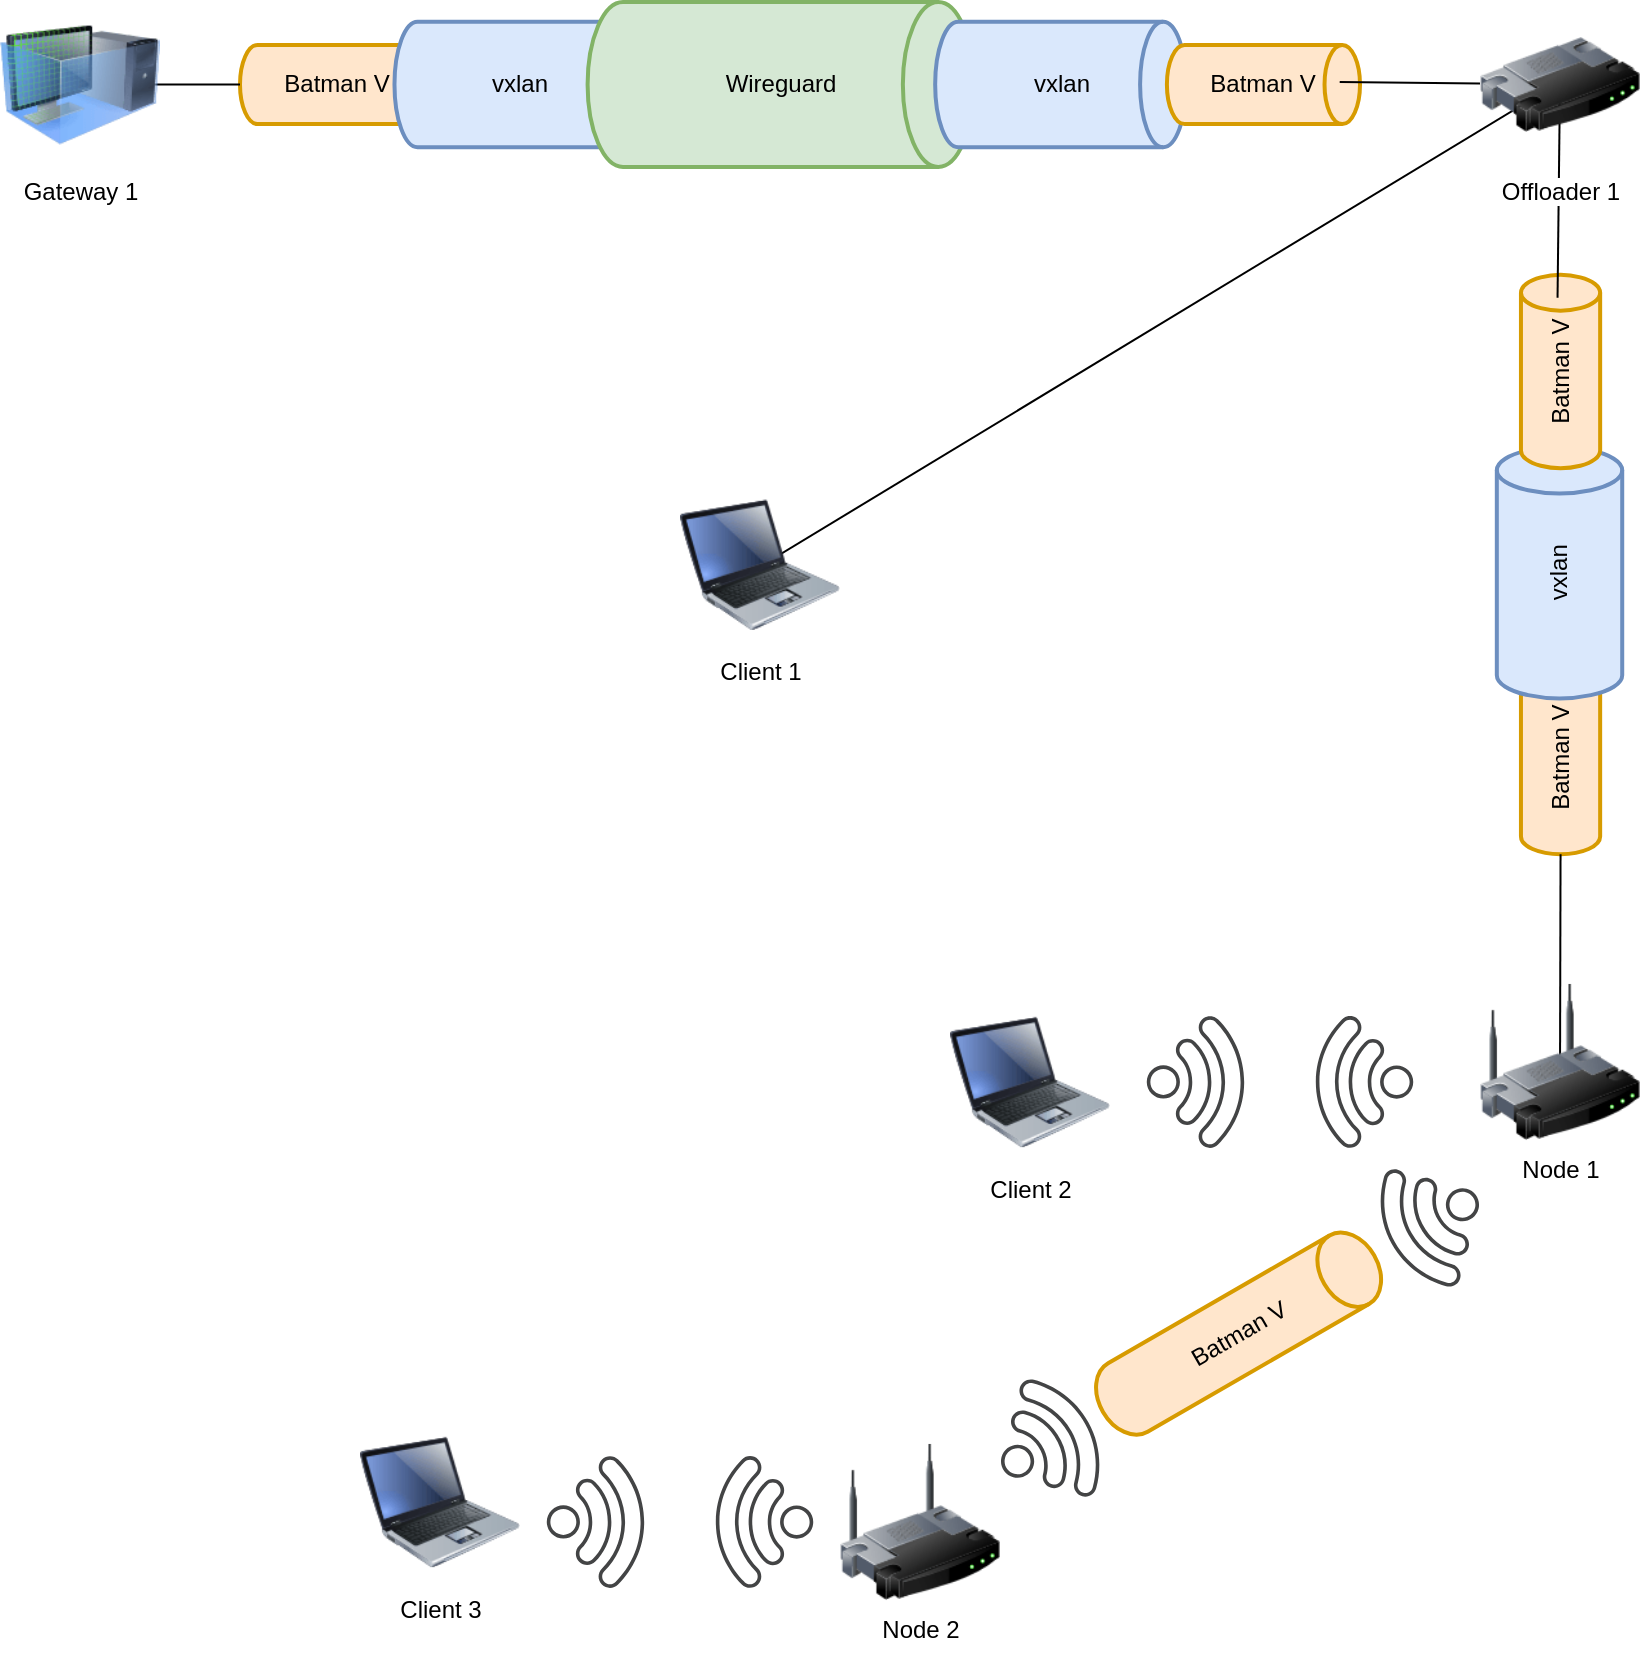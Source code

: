 <mxfile version="14.6.1" type="github">
  <diagram id="gHFNYnrsrtrEeCh-4cgK" name="Page-1">
    <mxGraphModel dx="1635" dy="877" grid="1" gridSize="10" guides="1" tooltips="1" connect="1" arrows="1" fold="1" page="1" pageScale="1" pageWidth="827" pageHeight="1169" math="0" shadow="0">
      <root>
        <mxCell id="0" />
        <mxCell id="1" parent="0" />
        <mxCell id="8HptM5nIuK6zuVoR04j4-40" value="" style="endArrow=none;html=1;exitX=0.313;exitY=0.625;exitDx=0;exitDy=0;exitPerimeter=0;" parent="1" source="8HptM5nIuK6zuVoR04j4-39" edge="1">
          <mxGeometry width="50" height="50" relative="1" as="geometry">
            <mxPoint x="130" y="660" as="sourcePoint" />
            <mxPoint x="800" y="200" as="targetPoint" />
          </mxGeometry>
        </mxCell>
        <mxCell id="oYDoOZac3hvdo6MkUvr5-17" value="" style="group" parent="1" vertex="1" connectable="0">
          <mxGeometry x="140" y="160" width="560" height="82.5" as="geometry" />
        </mxCell>
        <mxCell id="oYDoOZac3hvdo6MkUvr5-16" value="Batman V" style="strokeWidth=2;html=1;shape=mxgraph.flowchart.direct_data;whiteSpace=wrap;fillColor=#ffe6cc;strokeColor=#d79b00;" parent="oYDoOZac3hvdo6MkUvr5-17" vertex="1">
          <mxGeometry y="21.45" width="96.552" height="39.6" as="geometry" />
        </mxCell>
        <mxCell id="oYDoOZac3hvdo6MkUvr5-14" value="vxlan" style="strokeWidth=2;html=1;shape=mxgraph.flowchart.direct_data;whiteSpace=wrap;fillColor=#dae8fc;strokeColor=#6c8ebf;" parent="oYDoOZac3hvdo6MkUvr5-17" vertex="1">
          <mxGeometry x="77.241" y="9.9" width="125.517" height="62.7" as="geometry" />
        </mxCell>
        <mxCell id="oYDoOZac3hvdo6MkUvr5-8" value="Wireguard" style="strokeWidth=2;html=1;shape=mxgraph.flowchart.direct_data;whiteSpace=wrap;fillColor=#d5e8d4;strokeColor=#82b366;" parent="oYDoOZac3hvdo6MkUvr5-17" vertex="1">
          <mxGeometry x="173.793" width="193.103" height="82.5" as="geometry" />
        </mxCell>
        <mxCell id="oYDoOZac3hvdo6MkUvr5-10" value="vxlan" style="strokeWidth=2;html=1;shape=mxgraph.flowchart.direct_data;whiteSpace=wrap;fillColor=#dae8fc;strokeColor=#6c8ebf;" parent="oYDoOZac3hvdo6MkUvr5-17" vertex="1">
          <mxGeometry x="347.586" y="9.9" width="125.517" height="62.7" as="geometry" />
        </mxCell>
        <mxCell id="oYDoOZac3hvdo6MkUvr5-13" value="Batman V" style="strokeWidth=2;html=1;shape=mxgraph.flowchart.direct_data;whiteSpace=wrap;fillColor=#ffe6cc;strokeColor=#d79b00;" parent="oYDoOZac3hvdo6MkUvr5-17" vertex="1">
          <mxGeometry x="463.448" y="21.45" width="96.552" height="39.6" as="geometry" />
        </mxCell>
        <mxCell id="oYDoOZac3hvdo6MkUvr5-21" value="" style="endArrow=none;html=1;entryX=0.895;entryY=0.469;entryDx=0;entryDy=0;entryPerimeter=0;" parent="1" source="8HptM5nIuK6zuVoR04j4-8" target="oYDoOZac3hvdo6MkUvr5-13" edge="1">
          <mxGeometry width="50" height="50" relative="1" as="geometry">
            <mxPoint x="770" y="201.25" as="sourcePoint" />
            <mxPoint x="450" y="420" as="targetPoint" />
          </mxGeometry>
        </mxCell>
        <mxCell id="oYDoOZac3hvdo6MkUvr5-22" value="" style="endArrow=none;html=1;exitX=0;exitY=0.5;exitDx=0;exitDy=0;exitPerimeter=0;entryX=0.375;entryY=0.5;entryDx=0;entryDy=0;entryPerimeter=0;" parent="1" source="oYDoOZac3hvdo6MkUvr5-16" target="v_I78cLk92oooKFXauHk-1" edge="1">
          <mxGeometry width="50" height="50" relative="1" as="geometry">
            <mxPoint x="400" y="470" as="sourcePoint" />
            <mxPoint x="70" y="201.25" as="targetPoint" />
          </mxGeometry>
        </mxCell>
        <mxCell id="8HptM5nIuK6zuVoR04j4-13" value="" style="group;rotation=-90;" parent="1" vertex="1" connectable="0">
          <mxGeometry x="655" y="410" width="290" height="62.7" as="geometry" />
        </mxCell>
        <mxCell id="8HptM5nIuK6zuVoR04j4-14" value="Batman V" style="strokeWidth=2;html=1;shape=mxgraph.flowchart.direct_data;whiteSpace=wrap;fillColor=#ffe6cc;strokeColor=#d79b00;rotation=-90;" parent="8HptM5nIuK6zuVoR04j4-13" vertex="1">
          <mxGeometry x="97" y="108" width="96.552" height="39.6" as="geometry" />
        </mxCell>
        <mxCell id="8HptM5nIuK6zuVoR04j4-15" value="vxlan" style="strokeWidth=2;html=1;shape=mxgraph.flowchart.direct_data;whiteSpace=wrap;fillColor=#dae8fc;strokeColor=#6c8ebf;rotation=-90;" parent="8HptM5nIuK6zuVoR04j4-13" vertex="1">
          <mxGeometry x="82" y="4" width="125.517" height="62.7" as="geometry" />
        </mxCell>
        <mxCell id="8HptM5nIuK6zuVoR04j4-16" value="Batman V" style="strokeWidth=2;html=1;shape=mxgraph.flowchart.direct_data;whiteSpace=wrap;fillColor=#ffe6cc;strokeColor=#d79b00;rotation=-90;" parent="8HptM5nIuK6zuVoR04j4-13" vertex="1">
          <mxGeometry x="97" y="-85" width="96.552" height="39.6" as="geometry" />
        </mxCell>
        <mxCell id="8HptM5nIuK6zuVoR04j4-17" value="" style="endArrow=none;html=1;entryX=0;entryY=0.5;entryDx=0;entryDy=0;entryPerimeter=0;" parent="1" target="8HptM5nIuK6zuVoR04j4-14" edge="1">
          <mxGeometry width="50" height="50" relative="1" as="geometry">
            <mxPoint x="800" y="700" as="sourcePoint" />
            <mxPoint x="350" y="670" as="targetPoint" />
          </mxGeometry>
        </mxCell>
        <mxCell id="8HptM5nIuK6zuVoR04j4-18" value="" style="endArrow=none;html=1;exitX=0.883;exitY=0.462;exitDx=0;exitDy=0;exitPerimeter=0;" parent="1" source="8HptM5nIuK6zuVoR04j4-16" edge="1">
          <mxGeometry width="50" height="50" relative="1" as="geometry">
            <mxPoint x="420" y="630" as="sourcePoint" />
            <mxPoint x="800" y="200" as="targetPoint" />
          </mxGeometry>
        </mxCell>
        <mxCell id="8HptM5nIuK6zuVoR04j4-19" value="Client 2" style="image;html=1;image=img/lib/clip_art/computers/Laptop_128x128.png" parent="1" vertex="1">
          <mxGeometry x="495" y="660" width="80" height="80" as="geometry" />
        </mxCell>
        <mxCell id="8HptM5nIuK6zuVoR04j4-27" value="Node 2" style="image;html=1;image=img/lib/clip_art/networking/Wireless_Router_128x128.png" parent="1" vertex="1">
          <mxGeometry x="440" y="880" width="80" height="80" as="geometry" />
        </mxCell>
        <mxCell id="8HptM5nIuK6zuVoR04j4-34" value="Client 3" style="image;html=1;image=img/lib/clip_art/computers/Laptop_128x128.png" parent="1" vertex="1">
          <mxGeometry x="200" y="870" width="80" height="80" as="geometry" />
        </mxCell>
        <mxCell id="8HptM5nIuK6zuVoR04j4-39" value="Client 1" style="image;html=1;image=img/lib/clip_art/computers/Laptop_128x128.png" parent="1" vertex="1">
          <mxGeometry x="360" y="401.35" width="80" height="80" as="geometry" />
        </mxCell>
        <mxCell id="8HptM5nIuK6zuVoR04j4-8" value="Offloader 1&lt;br&gt;" style="image;html=1;image=img/lib/clip_art/networking/Router_128x128.png" parent="1" vertex="1">
          <mxGeometry x="760" y="161.25" width="80" height="80" as="geometry" />
        </mxCell>
        <mxCell id="8HptM5nIuK6zuVoR04j4-1" value="Node 1" style="image;html=1;image=img/lib/clip_art/networking/Wireless_Router_128x128.png" parent="1" vertex="1">
          <mxGeometry x="760" y="650" width="80" height="80" as="geometry" />
        </mxCell>
        <mxCell id="8HptM5nIuK6zuVoR04j4-45" value="" style="group;rotation=45;" parent="1" vertex="1" connectable="0">
          <mxGeometry x="310" y="870" width="100" height="100" as="geometry" />
        </mxCell>
        <mxCell id="8HptM5nIuK6zuVoR04j4-43" value="" style="pointerEvents=1;shadow=0;dashed=0;html=1;strokeColor=none;fillColor=#434445;aspect=fixed;labelPosition=center;verticalLabelPosition=bottom;verticalAlign=top;align=center;outlineConnect=0;shape=mxgraph.vvd.wi_fi;rotation=45;" parent="8HptM5nIuK6zuVoR04j4-45" vertex="1">
          <mxGeometry x="-10" y="25" width="50" height="50" as="geometry" />
        </mxCell>
        <mxCell id="8HptM5nIuK6zuVoR04j4-44" value="" style="pointerEvents=1;shadow=0;dashed=0;html=1;strokeColor=none;fillColor=#434445;aspect=fixed;labelPosition=center;verticalLabelPosition=bottom;verticalAlign=top;align=center;outlineConnect=0;shape=mxgraph.vvd.wi_fi;flipH=1;flipV=1;rotation=45;" parent="8HptM5nIuK6zuVoR04j4-45" vertex="1">
          <mxGeometry x="60" y="25" width="50" height="50" as="geometry" />
        </mxCell>
        <mxCell id="8HptM5nIuK6zuVoR04j4-46" value="" style="group;rotation=45;" parent="1" vertex="1" connectable="0">
          <mxGeometry x="610" y="650" width="100" height="100" as="geometry" />
        </mxCell>
        <mxCell id="8HptM5nIuK6zuVoR04j4-47" value="" style="pointerEvents=1;shadow=0;dashed=0;html=1;strokeColor=none;fillColor=#434445;aspect=fixed;labelPosition=center;verticalLabelPosition=bottom;verticalAlign=top;align=center;outlineConnect=0;shape=mxgraph.vvd.wi_fi;rotation=45;" parent="8HptM5nIuK6zuVoR04j4-46" vertex="1">
          <mxGeometry x="-10" y="25" width="50" height="50" as="geometry" />
        </mxCell>
        <mxCell id="8HptM5nIuK6zuVoR04j4-48" value="" style="pointerEvents=1;shadow=0;dashed=0;html=1;strokeColor=none;fillColor=#434445;aspect=fixed;labelPosition=center;verticalLabelPosition=bottom;verticalAlign=top;align=center;outlineConnect=0;shape=mxgraph.vvd.wi_fi;flipH=1;flipV=1;rotation=45;" parent="8HptM5nIuK6zuVoR04j4-46" vertex="1">
          <mxGeometry x="60" y="25" width="50" height="50" as="geometry" />
        </mxCell>
        <mxCell id="8HptM5nIuK6zuVoR04j4-53" value="" style="group;rotation=-30;" parent="1" vertex="1" connectable="0">
          <mxGeometry x="500.005" y="790.005" width="280.711" height="70.711" as="geometry" />
        </mxCell>
        <mxCell id="8HptM5nIuK6zuVoR04j4-50" value="" style="pointerEvents=1;shadow=0;dashed=0;html=1;strokeColor=none;fillColor=#434445;aspect=fixed;labelPosition=center;verticalLabelPosition=bottom;verticalAlign=top;align=center;outlineConnect=0;shape=mxgraph.vvd.wi_fi;rotation=15;" parent="8HptM5nIuK6zuVoR04j4-53" vertex="1">
          <mxGeometry x="24" y="63" width="50" height="50" as="geometry" />
        </mxCell>
        <mxCell id="8HptM5nIuK6zuVoR04j4-51" value="" style="pointerEvents=1;shadow=0;dashed=0;html=1;strokeColor=none;fillColor=#434445;aspect=fixed;labelPosition=center;verticalLabelPosition=bottom;verticalAlign=top;align=center;outlineConnect=0;shape=mxgraph.vvd.wi_fi;flipH=1;flipV=1;rotation=15;" parent="8HptM5nIuK6zuVoR04j4-53" vertex="1">
          <mxGeometry x="206" y="-42" width="50" height="50" as="geometry" />
        </mxCell>
        <mxCell id="8HptM5nIuK6zuVoR04j4-52" value="Batman V" style="strokeWidth=2;html=1;shape=mxgraph.flowchart.direct_data;whiteSpace=wrap;fillColor=#ffe6cc;strokeColor=#d79b00;rotation=-30;" parent="8HptM5nIuK6zuVoR04j4-53" vertex="1">
          <mxGeometry x="61" y="16" width="156.55" height="39.6" as="geometry" />
        </mxCell>
        <mxCell id="v_I78cLk92oooKFXauHk-1" value="Gateway 1" style="image;html=1;image=img/lib/clip_art/computers/Virtual_Machine_128x128.png" parent="1" vertex="1">
          <mxGeometry x="20" y="161.25" width="80" height="80" as="geometry" />
        </mxCell>
      </root>
    </mxGraphModel>
  </diagram>
</mxfile>
